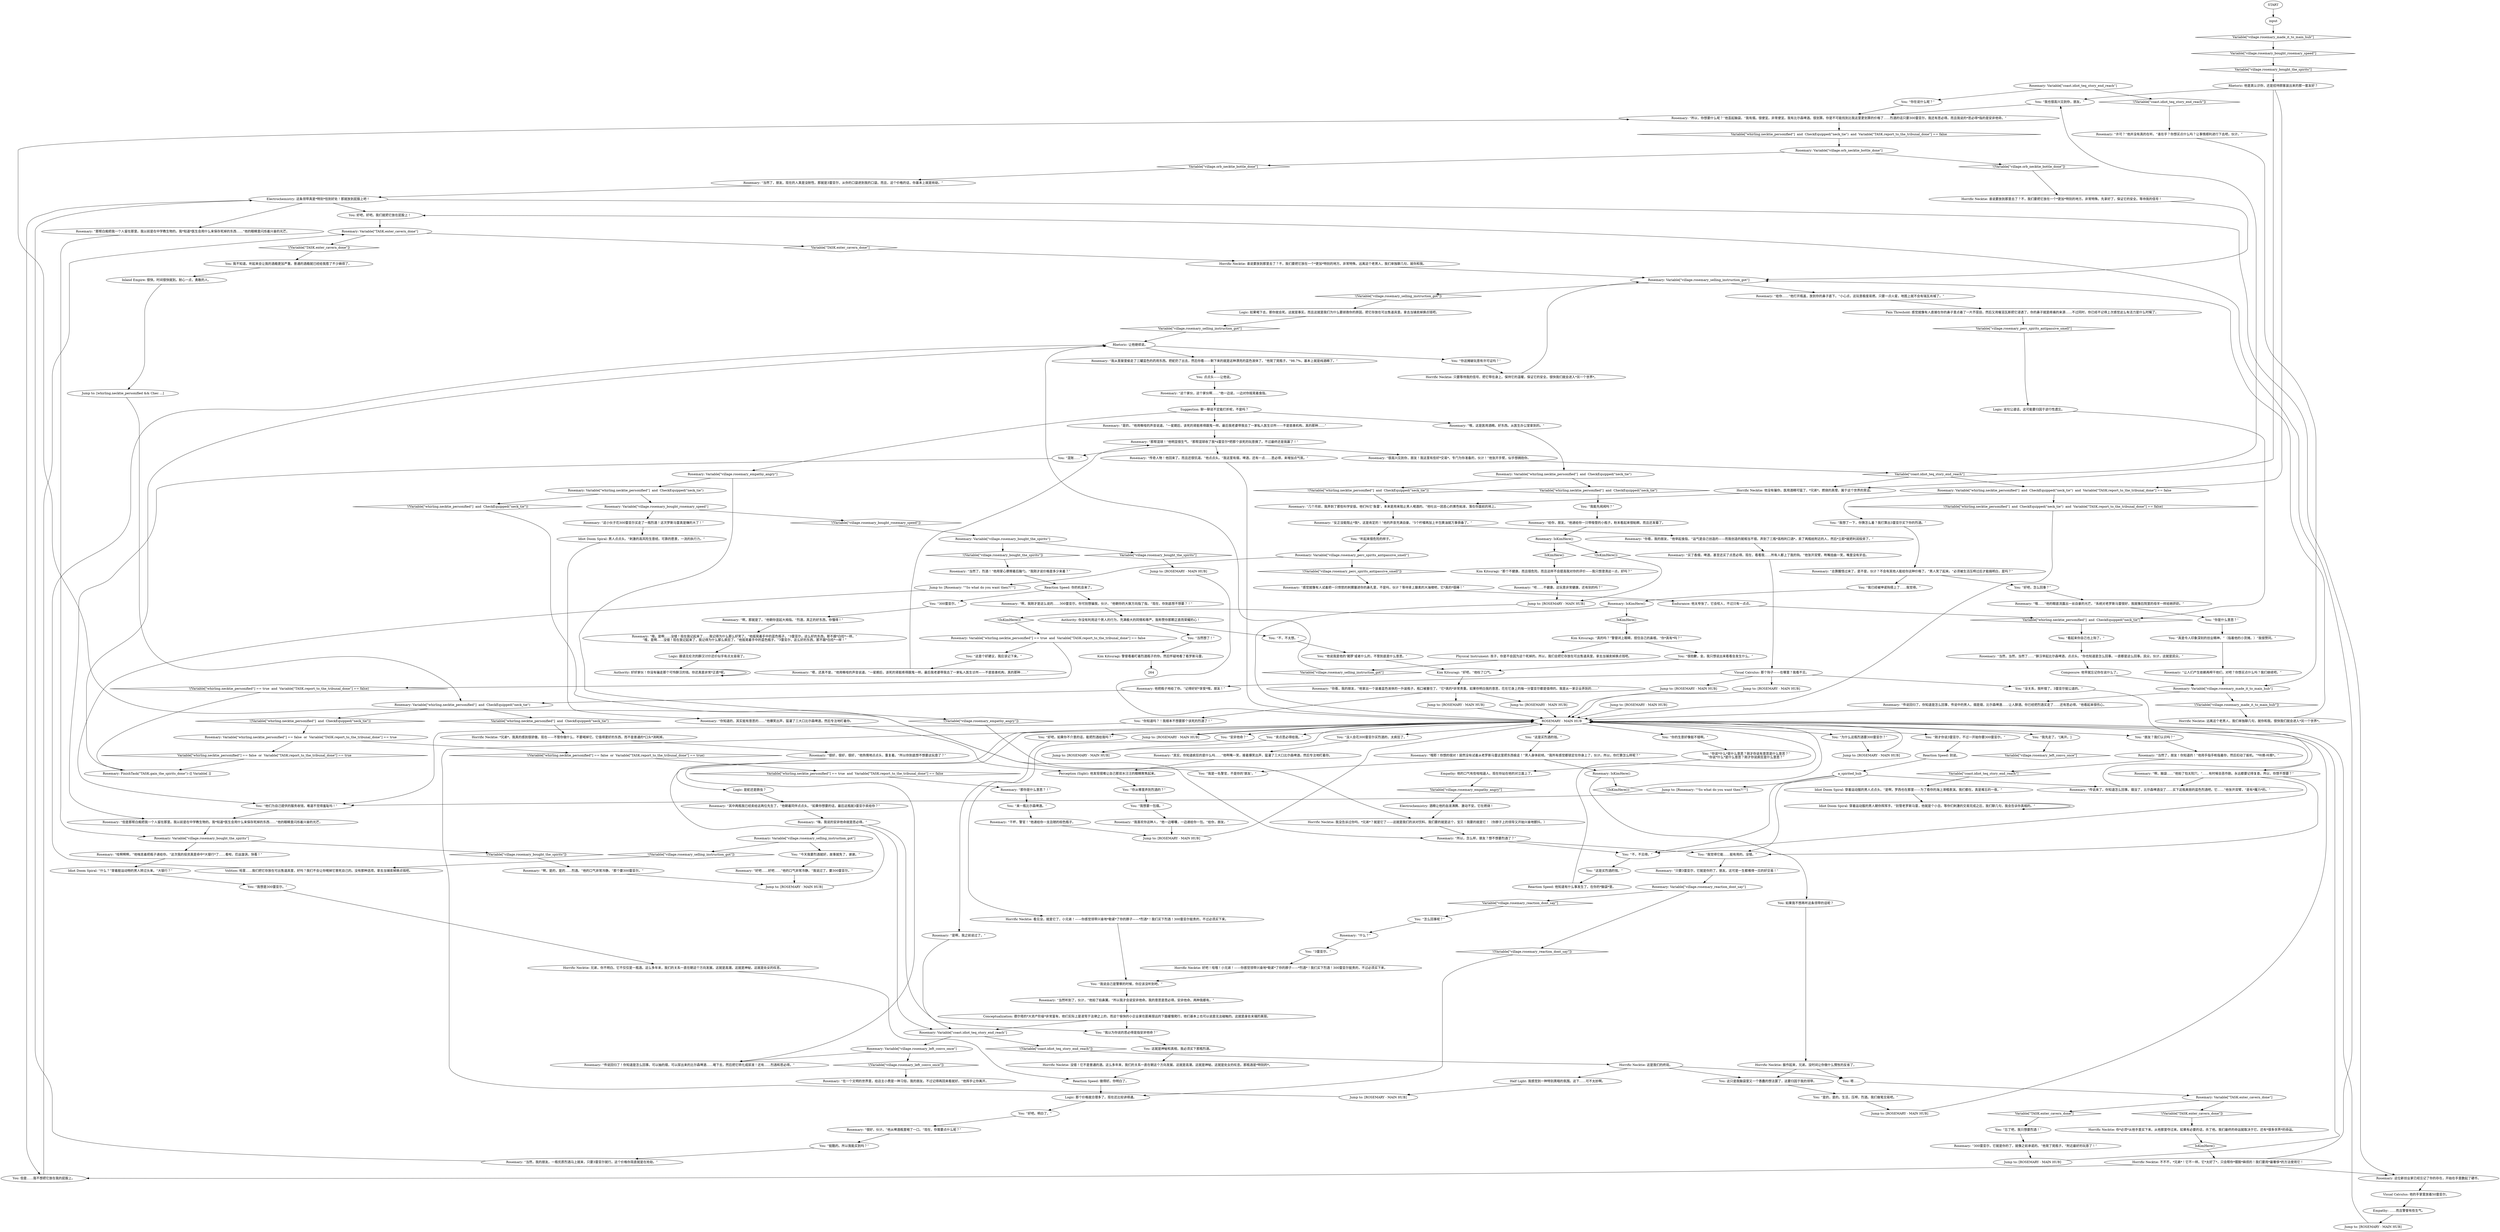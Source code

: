 # VILLAGE / ROSEMARY
# Rosemary (previously known as Under Control) -- the member of the Union of Moribund Alcoholics who sells you booze, smokes etc.
# ==================================================
digraph G {
	  0 [label="START"];
	  1 [label="input"];
	  2 [label="Suggestion: 聊一聊说不定能打折呢，不是吗？"];
	  3 [label="Logic: 说句公道话，这可能要归因于逆行性遗忘。"];
	  4 [label="Visual Calculus: 他的手掌里放着50雷亚尔。"];
	  5 [label="Kim Kitsuragi: “好吧，”他叹了口气。"];
	  6 [label="Rosemary: “所以，怎么样，朋友？想不想要烈酒了？”"];
	  7 [label="Rosemary: “买了香烟，啤酒，甚至还买了点思必得。现在，看看我……所有人都上了我的钩。”他张开双臂，咧嘴扭曲一笑，嘴里没有牙齿。"];
	  8 [label="Rosemary: “我喜欢你这种人，”他一边嘟囔，一边递给你一包。“给你，朋友。”"];
	  9 [label="Rosemary: “嗯，还真不是，”他用嘶哑的声音说道。“一星期后，该死的肾脏疼得跟鬼一样。最后我老婆带我去了一家私人医生诊所——不是慈善机构，真的那种……”"];
	  10 [label="a_spirited_hub"];
	  11 [label="You: “当然想了！”"];
	  12 [label="Rosemary: “让人们产生依赖再榨干他们，对吧？你想买点什么吗？我们继续吧。”"];
	  13 [label="You: 好吧，好吧。我们就把它放在屁股上！"];
	  14 [label="Kim Kitsuragi: “那个不健康。而且很危险。而且这样不会提高我对你的评价——我只想澄清这一点，好吗？”"];
	  15 [label="Kim Kitsuragi: “真的吗？”警督闭上眼睛，捏住自己的鼻根。“你*真有*吗？”"];
	  16 [label="You: “很抱歉，金。我只想说出来看看会发生什么。”"];
	  17 [label="Rosemary: Variable[\"TASK.enter_cavern_done\"]"];
	  18 [label="Variable[\"TASK.enter_cavern_done\"]", shape=diamond];
	  19 [label="!(Variable[\"TASK.enter_cavern_done\"])", shape=diamond];
	  20 [label="Rosemary: Variable[\"TASK.enter_cavern_done\"]"];
	  21 [label="Variable[\"TASK.enter_cavern_done\"]", shape=diamond];
	  22 [label="!(Variable[\"TASK.enter_cavern_done\"])", shape=diamond];
	  23 [label="Volition: 哈里……我们把它存放在可出售道具里，好吗？我们不会让你喝掉它害死自己的。没有那种选项。拿去当铺卖掉换点钱吧。"];
	  24 [label="Rosemary: “什么？”"];
	  25 [label="Rosemary: “几个月前，我弄到了那些科学安瓿。他们叫它‘鱼雷’。本来是用来阻止男人喝酒的。”他吐出一团恶心的黄色粘液，落在你面前的地上。"];
	  26 [label="You: “听起来很危险的样子。”"];
	  27 [label="Rosemary: “其中两瓶我已经卖给这两位先生了，”他朝着同伴点点头。“如果你想要的话，最后这瓶就3雷亚尔卖给你？”"];
	  28 [label="You: “不，不见得。”"];
	  29 [label="Rosemary: “感觉就像有人试着把一只愤怒的刺猬塞进你的鼻孔里，不是吗，伙计？等待肾上腺素的大海啸吧，它*真的*很棒！”"];
	  30 [label="You: “不，不太想。”"];
	  31 [label="You: “为什么这瓶烈酒要300雷亚尔？”"];
	  32 [label="Horrific Necktie: 振作起来，兄弟。没时间让你做什么惆怅的反省了。"];
	  33 [label="You: 但是……我不想把它放在我的屁股上。"];
	  34 [label="Idiot Doom Spiral: 穿着运动服的男人点点头。“是啊，罗西也在那里——为了看你的海上滑稽表演。我们都在。真是难忘的一夜。”"];
	  35 [label="Rosemary: “呸……不健康。这玩意非常健康。还有别的吗？”"];
	  36 [label="Authority: 你没有利用这个男人的行为，充满极大的同情和尊严。我称赞你那颗正直而荣耀的心！"];
	  37 [label="Endurance: 他太夸张了。它会咬人，不过只有一点点。"];
	  38 [label="Composure: 他早就忘记你在说什么了。"];
	  39 [label="Rosemary: “在一个文明的世界里，给店主小费是一种习俗，我的朋友。不过记得再回来看就好。”他挥手让你离开。"];
	  40 [label="Rosemary: “只要3雷亚尔，它就是你的了，朋友。这可是一生都难得一见的好交易！”"];
	  41 [label="Rosemary: “当然，当然，当然了……”醉汉举起比尔森啤酒，点点头。“你也知道是怎么回事。一直都是这么回事。民众，伙计，这就是民众。”"];
	  42 [label="ROSEMARY - MAIN HUB"];
	  43 [label="Rosemary: “很好，伙计。”他从啤酒瓶里喝了一口。“现在，你需要点什么呢？”"];
	  44 [label="You: “安非他命？”"];
	  45 [label="Rosemary: “当然了，朋友！你知道的！”他用手指手枪指着你，然后扣动了扳机。“*咔擦-咔擦*。”"];
	  46 [label="Horrific Necktie: 没错！它不是普通的酒。这么多年来，我们的关系一直在朝这个方向发展。这就是高潮。这就是神秘。这就是处女的叹息。那瓶酒是*特别的*。"];
	  47 [label="Rosemary: “当然，我的朋友。一瓶优质烈酒马上就来，只要3雷亚尔就行。这个价格你简直就是在抢劫。”"];
	  48 [label="Conceptualization: 德尔塔的*大资产阶级*非常富有，他们实际上是凌驾于法律之上的，而这个愉快的小企业家在距离很远的下面缓慢爬行，他们基本上也可以说是无法碰触的。这就是身处末端的美丽。"];
	  49 [label="Rosemary: Variable[\"whirling.necktie_personified\"] == false  or  Variable[\"TASK.report_to_the_tribunal_done\"] == true"];
	  50 [label="Variable[\"whirling.necktie_personified\"] == false  or  Variable[\"TASK.report_to_the_tribunal_done\"] == true", shape=diamond];
	  51 [label="!(Variable[\"whirling.necktie_personified\"] == false  or  Variable[\"TASK.report_to_the_tribunal_done\"] == true)", shape=diamond];
	  52 [label="Electrochemistry: 酒精让他的血液沸腾、激动不安。它在燃烧！"];
	  53 [label="Rosemary: “那帮混球！”他明显很生气。“那帮混球收了我*4雷亚尔*把那个该死的玩意摘了。不过最终还是我赢了！”"];
	  54 [label="Rosemary: “但是那帮白痴把我一个人留在那里。我以前是在中学教生物的。我*知道*医生会用什么来保存死掉的东西……”他的眼睛里闪烁着兴奋的光芒。"];
	  55 [label="Pain Threshold: 感觉就像有人直接在你的鼻子里点着了一片芥菜田，然后又用催泪瓦斯把它浸透了。你的鼻子就是疼痛的来源……不过同时，你已经不记得上次感觉这么有活力是什么时候了。"];
	  56 [label="Rosemary: “所以，你想要什么呢？”他歪起脑袋。“我有烟。很便宜。非常便宜。我有比尔森啤酒。很划算。你是不可能找到比我这里更划算的价格了……烈酒的话只要300雷亚尔。我还有思必得。而且我说的*思必得*指的是安非他命。”"];
	  57 [label="You: “我先走了。”[离开。]"];
	  58 [label="Jump to: [ROSEMARY - MAIN HUB]"];
	  59 [label="Rosemary: “其实，你知道疯狂的是什么吗……”他咧嘴一笑，接着爆笑出声，猛灌了三大口比尔森啤酒，然后专注地盯着你。"];
	  60 [label="Horrific Necktie: *兄弟*，我真的感到很骄傲。现在——不管你做什么，不要喝掉它。它值得更好的东西，而不是普通的*口头*消耗掉。"];
	  61 [label="Rosemary: Variable[\"village.rosemary_reaction_dont_say\"]"];
	  62 [label="Variable[\"village.rosemary_reaction_dont_say\"]", shape=diamond];
	  63 [label="!(Variable[\"village.rosemary_reaction_dont_say\"])", shape=diamond];
	  64 [label="Rosemary: IsKimHere()"];
	  65 [label="IsKimHere()", shape=diamond];
	  66 [label="!(IsKimHere())", shape=diamond];
	  67 [label="Horrific Necktie: 谁说要放到那里去了？不，我们要把它放在一个*更加*特别的地方。非常特殊。远离这个老男人，我们单独聊几句，就你和我。"];
	  68 [label="Perception (Sight): 他发现很难让自己那双水汪汪的眼睛聚焦起来。"];
	  69 [label="You: “我觉得它能……挺有用的。没错。”"];
	  70 [label="Jump to: [ROSEMARY - MAIN HUB]"];
	  71 [label="You: “你是什么意思？”"];
	  72 [label="You: “卖点思必得给我。”"];
	  73 [label="Logic: 跟语无伦次的醉汉讨价还价似乎有点太容易了。"];
	  74 [label="Jump to: [ROSEMARY - MAIN HUB]"];
	  75 [label="Visual Calculus: 那个钩子——在哪里？我看不见。"];
	  76 [label="Rosemary: “当然听到了，伙计，”他拍了拍鼻翼。“所以我才会说安非他命。我的意思是思必得。安非他命。两种我都有。”"];
	  77 [label="You: “我也很高兴见到你，朋友。”"];
	  78 [label="Rosemary: “好吧……好吧……”他的口气非常冷静。“我说过了，要300雷亚尔。”"];
	  79 [label="Jump to: [ROSEMARY - MAIN HUB]"];
	  80 [label="Rosemary: Variable[\"village.rosemary_bought_the_spirits\"]"];
	  81 [label="Variable[\"village.rosemary_bought_the_spirits\"]", shape=diamond];
	  82 [label="!(Variable[\"village.rosemary_bought_the_spirits\"])", shape=diamond];
	  83 [label="You: “你的生意好像挺不错啊。”"];
	  84 [label="Rosemary: “干杯，警官！”他递给你一支丑陋的棕色瓶子。"];
	  85 [label="You: “这是买烈酒的钱。”"];
	  86 [label="You: “300雷亚尔。”"];
	  87 [label="Rosemary: “啊，那就是了。”他朝你竖起大拇指。“烈酒，真正的好东西，你懂得！”"];
	  88 [label="Rosemary: Variable[\"village.orb_necktie_bottle_done\"]"];
	  89 [label="Variable[\"village.orb_necktie_bottle_done\"]", shape=diamond];
	  90 [label="!(Variable[\"village.orb_necktie_bottle_done\"])", shape=diamond];
	  91 [label="Rosemary: Variable[\"whirling.necktie_personified\"]  and  CheckEquipped(\"neck_tie\")"];
	  92 [label="Variable[\"whirling.necktie_personified\"]  and  CheckEquipped(\"neck_tie\")", shape=diamond];
	  93 [label="!(Variable[\"whirling.necktie_personified\"]  and  CheckEquipped(\"neck_tie\"))", shape=diamond];
	  94 [label="Logic: 那个价格就合理多了。现在还比较讲得通。"];
	  95 [label="Jump to: [ROSEMARY - MAIN HUB]"];
	  96 [label="Empathy: ……而且警督有些生气。"];
	  97 [label="Jump to: [ROSEMARY - MAIN HUB]"];
	  98 [label="Logic: 如果喝下去，那你就会死。这就是事实。而且这就是我们为什么要拯救你的原因，把它存放在可出售道具里。拿去当铺卖掉换点钱吧。"];
	  99 [label="Rosemary: Variable[\"whirling.necktie_personified\"]  and  CheckEquipped(\"neck_tie\")"];
	  100 [label="Variable[\"whirling.necktie_personified\"]  and  CheckEquipped(\"neck_tie\")", shape=diamond];
	  101 [label="!(Variable[\"whirling.necktie_personified\"]  and  CheckEquipped(\"neck_tie\"))", shape=diamond];
	  102 [label="Rosemary: “反正没能阻止*我*，这是肯定的！”他的声音充满自豪。“5个柠檬再加上半包黄油就万事俱备了。”"];
	  103 [label="You: “混账……”"];
	  104 [label="Idiot Doom Spiral: “什么？”穿着脏运动物的男人转过头来。“大银行？”"];
	  105 [label="Idiot Doom Spiral: 男人点点头。“刺激的高风险生意经。可靠的愿景，一流的执行力。”"];
	  106 [label="Reaction Speed: 你的机会来了。"];
	  107 [label="Rosemary: “啊，脑袋……”他拍了怕太阳穴。“……有时候会恶作剧。永远都要记得复查。所以，你想不想要？”"];
	  108 [label="You: “我以为你说的思必得是指安非他命？”"];
	  109 [label="You: “朋友？我们认识吗？”"];
	  110 [label="You: 这只是我脑袋里又一个愚蠢的想法罢了，这要归因于我的领带。"];
	  111 [label="Rosemary: “总算醒悟过来了，是不是，伙计？不会有其他人能给你这种价格了。”男人笑了起来。“必须被生活压榨过后才能搞明白，是吗？”"];
	  112 [label="Rosemary: IsKimHere()"];
	  113 [label="IsKimHere()", shape=diamond];
	  114 [label="!(IsKimHere())", shape=diamond];
	  115 [label="Rosemary: Variable[\"coast.idiot_teq_story_end_reach\"]"];
	  116 [label="Variable[\"coast.idiot_teq_story_end_reach\"]", shape=diamond];
	  117 [label="!(Variable[\"coast.idiot_teq_story_end_reach\"])", shape=diamond];
	  118 [label="You: “你在说什么呢？”"];
	  119 [label="Rosemary: Variable[\"whirling.necktie_personified\"]  and  CheckEquipped(\"neck_tie\")  and  Variable[\"TASK.report_to_the_tribunal_done\"] == false"];
	  120 [label="Variable[\"whirling.necktie_personified\"]  and  CheckEquipped(\"neck_tie\")  and  Variable[\"TASK.report_to_the_tribunal_done\"] == false", shape=diamond];
	  121 [label="!(Variable[\"whirling.necktie_personified\"]  and  CheckEquipped(\"neck_tie\")  and  Variable[\"TASK.report_to_the_tribunal_done\"] == false)", shape=diamond];
	  122 [label="You: “我想了一下，你猜怎么着？我打算出3雷亚尔买下你的烈酒。”"];
	  123 [label="You: “好吧，如果你不介意的话，能把烈酒给我吗？”"];
	  124 [label="Rosemary: “哦，这是医用酒精。好东西。从医生办公室拿到的。”"];
	  125 [label="You: “我想要一包烟。”"];
	  126 [label="You: “刚才你说3雷亚尔，不过一开始你要300雷亚尔。”"];
	  127 [label="Rosemary: IsKimHere()"];
	  128 [label="IsKimHere()", shape=diamond];
	  129 [label="!(IsKimHere())", shape=diamond];
	  130 [label="You: 如果我不想再听这条领带的话呢？"];
	  131 [label="Half Light: 我感觉到一种特别黑暗的氛围。这下……可不太妙啊。"];
	  132 [label="Jump to: [whirling.necktie_personified && Chec ...]"];
	  133 [label="Rosemary: “你知道的，其实挺有意思的……”他爆笑出声，猛灌了三大口比尔森啤酒，然后专注地盯着你。"];
	  134 [label="Rosemary: “这个家伙，这个家伙啊……”他一边说，一边对你摇晃着食指。"];
	  135 [label="Empathy: 他的口气有些咄咄逼人。现在你站在他的对立面上了。"];
	  136 [label="You: “来一瓶比尔森啤酒。”"];
	  137 [label="You: “没人会花300雷亚尔买烈酒的，太疯狂了。”"];
	  138 [label="Jump to: [ROSEMARY - MAIN HUB]"];
	  139 [label="You: “好吧。明白了。”"];
	  140 [label="Rosemary: Variable[\"coast.idiot_teq_story_end_reach\"]"];
	  141 [label="Variable[\"coast.idiot_teq_story_end_reach\"]", shape=diamond];
	  142 [label="!(Variable[\"coast.idiot_teq_story_end_reach\"])", shape=diamond];
	  143 [label="Rosemary: Variable[\"village.rosemary_left_convo_once\"]"];
	  144 [label="Variable[\"village.rosemary_left_convo_once\"]", shape=diamond];
	  145 [label="!(Variable[\"village.rosemary_left_convo_once\"])", shape=diamond];
	  146 [label="Rosemary: “传说回归了！你知道是怎么回事。可以抽的烟，可以尿出来的比尔森啤酒……喝下去，然后把它转化成尿液！还有……烈酒和思必得。”"];
	  147 [label="Rosemary: “当然了，烈酒！”他用掌心摩擦着后脑勺。“我刚才说价格是多少来着？”"];
	  148 [label="Rosemary: “是啊，我之前说过了。”"];
	  149 [label="You: 这就是神秘和真相，我必须买下那瓶烈酒。"];
	  150 [label="You: 嗯……"];
	  151 [label="Rosemary: 这位新创业家已经忘记了你的存在，开始在手里数起了硬币。"];
	  152 [label="Rosemary: “你看，我的朋友，”他拿出一个装着蓝色液体的一升装瓶子。瓶口被塞住了。“它*真的*非常贵重。如果你明白我的意思，花在它身上的每一分雷亚尔都是值得的。我是从一家企业弄到的……”"];
	  153 [label="Jump to: [ROSEMARY - MAIN HUB]"];
	  154 [label="Rhetoric: 让他继续说。"];
	  155 [label="You: “3雷亚尔。”"];
	  156 [label="Rosemary: “啊，我刚才是这么说的……300雷亚尔。你可别想骗我，伙计。”他朝你的大致方向指了指，“现在，你到底想不想要？！”"];
	  157 [label="Reaction Speed: 别说。"];
	  158 [label="Rosemary: “嗨，我说的安非他命就是思必得。”"];
	  159 [label="Horrific Necktie: 看见没，就是它了，小兄弟！——你感觉领带兴奋地*勒紧*了你的脖子——*烈酒*！我们买下烈酒！300雷亚尔挺贵的，不过必须买下来。"];
	  160 [label="Rosemary: “当然了，朋友。现在的人真是没耐性。那就是3雷亚尔，从你的口袋进到我的口袋。而且，这个价格的话，你基本上就是抢劫。”"];
	  161 [label="Jump to: [ROSEMARY - MAIN HUB]"];
	  162 [label="Electrochemistry: 这条领带真是*特别*恰到好处！那就放到屁股上吧！"];
	  163 [label="Rosemary: “很好，很好，很好，”他热情地点点头，重复着。“所以你到底想不想要这玩意了？”"];
	  164 [label="Rosemary: Variable[\"whirling.necktie_personified\"] == true  and  Variable[\"TASK.report_to_the_tribunal_done\"] == false"];
	  165 [label="Variable[\"whirling.necktie_personified\"] == true  and  Variable[\"TASK.report_to_the_tribunal_done\"] == false", shape=diamond];
	  166 [label="!(Variable[\"whirling.necktie_personified\"] == true  and  Variable[\"TASK.report_to_the_tribunal_done\"] == false)", shape=diamond];
	  167 [label="You: “这是个好建议，我应该记下来。”"];
	  168 [label="Rosemary: “你看，我的朋友，”他举起食指，“运气是自己创造的——而我创造的就相当不错。弄到了三瓶*高档利口酒*，卖了两瓶给附近的人，然后*立即*就把利润投资了。”"];
	  169 [label="You: “真是令人印象深刻的创业精神。”（指着他的小货摊。）“我很赞同。”"];
	  170 [label="Jump to: [ROSEMARY - MAIN HUB]"];
	  171 [label="Rosemary: Variable[\"village.rosemary_made_it_to_main_hub\"]"];
	  172 [label="Variable[\"village.rosemary_made_it_to_main_hub\"]", shape=diamond];
	  173 [label="!(Variable[\"village.rosemary_made_it_to_main_hub\"])", shape=diamond];
	  174 [label="Rosemary: “传说回归了。你知道是怎么回事，传说中的男人。烟是烟，比尔森啤酒……让人醉酒。你已经把烈酒买走了……还有思必得。”他看起来很伤心。"];
	  175 [label="Rhetoric: 他是真认识你，还是招待顾客装出来的那一套友好？"];
	  176 [label="Rosemary: “许可？”他并没有真的在听。“谁在乎？你想买点什么吗？让事情顺利进行下去吧，伙计。”"];
	  177 [label="Horrific Necktie: 只要等待我的信号。把它带在身上。保持它的温暖，保证它的安全。很快我们就会进入*另一个世界*。"];
	  178 [label="Horrific Necktie: 你*必须*从他手里买下来。从他那里夺过来。如果有必要的话，杀了他。我们最终的命运就取决于它。还有*很多世界*的命运。"];
	  179 [label="Reaction Speed: 做得好。你明白了。"];
	  180 [label="You: “怎么回事呢？”"];
	  181 [label="You: “你从哪里弄到烈酒的？”"];
	  182 [label="Rosemary: “是的，”他用嘶哑的声音说道。“一星期后，该死的肾脏疼得跟鬼一样。最后我老婆带我去了一家私人医生诊所——不是慈善机构，真的那种……”"];
	  183 [label="Rosemary: Variable[\"village.rosemary_perc_spirits_antipassive_smell\"]"];
	  184 [label="Variable[\"village.rosemary_perc_spirits_antipassive_smell\"]", shape=diamond];
	  185 [label="!(Variable[\"village.rosemary_perc_spirits_antipassive_smell\"])", shape=diamond];
	  186 [label="Jump to: [Rosemary: \"\"So what do you want then?!\"\"]"];
	  187 [label="You: “这是买烈酒的钱。”"];
	  188 [label="Jump to: [ROSEMARY - MAIN HUB]"];
	  189 [label="Jump to: [ROSEMARY - MAIN HUB]"];
	  190 [label="You: “挺酷的。所以我能买到吗？”"];
	  191 [label="You: “好吧，怎么回事？”"];
	  192 [label="Rosemary: “很高兴见到你，朋友！我这里有些好*交易*，专门为你准备的，伙计！”他张开手臂，似乎想拥抱你。"];
	  193 [label="Horrific Necktie: 远离这个老男人，我们单独聊几句，就你和我。很快我们就会进入*另一个世界*。"];
	  194 [label="You: “忘了吧，我只想要烈酒！”"];
	  195 [label="Rosemary: “我从里屋里偷走了三罐蓝色的药用东西。把蛇扔了出去，然后你看——剩下来的就是这种漂亮的蓝色液体了。”他晃了晃瓶子。“98.7%，基本上就是纯酒精了。”"];
	  196 [label="Rosemary: Variable[\"village.rosemary_bought_the_spirits\"]"];
	  197 [label="Variable[\"village.rosemary_bought_the_spirits\"]", shape=diamond];
	  198 [label="!(Variable[\"village.rosemary_bought_the_spirits\"])", shape=diamond];
	  199 [label="Rosemary: “哇啊啊啊，”他喘息着把瓶子递给你。“这次我的投资真是命中*大银行*了……看啦，厄运漩涡，快看！”"];
	  200 [label="Rosemary: “哦耶！你想的很对！居然没有试着从老罗斯马雷这里把东西偷走！”男人身体前倾。“我所有感觉都锁定在你身上了，伙计。所以，你打算怎么样呢？”"];
	  201 [label="Horrific Necktie: 兄弟，你不明白。它不仅仅是一瓶酒。这么多年来，我们的关系一直在朝这个方向发展。这就是高潮。这就是神秘。这就是处女的叹息。"];
	  202 [label="You: “是的，是的。生活，压榨，烈酒。我们做笔交易吧。”"];
	  203 [label="You: “我已经被坤诺钩搭上了……我觉得。”"];
	  204 [label="Jump to: [ROSEMARY - MAIN HUB]"];
	  205 [label="Logic: 是蛇还是肠虫？"];
	  206 [label="You: 点点头——让他说。"];
	  207 [label="You: “你知道吗？！我根本不想要那个该死的烈酒了！”"];
	  208 [label="Rosemary: Variable[\"village.rosemary_empathy_angry\"]"];
	  209 [label="Variable[\"village.rosemary_empathy_angry\"]", shape=diamond];
	  210 [label="!(Variable[\"village.rosemary_empathy_angry\"])", shape=diamond];
	  211 [label="Rosemary: Variable[\"whirling.necktie_personified\"]  and  CheckEquipped(\"neck_tie\")"];
	  212 [label="Variable[\"whirling.necktie_personified\"]  and  CheckEquipped(\"neck_tie\")", shape=diamond];
	  213 [label="!(Variable[\"whirling.necktie_personified\"]  and  CheckEquipped(\"neck_tie\"))", shape=diamond];
	  214 [label="Rosemary: Variable[\"village.rosemary_bought_rosemary_speed\"]"];
	  215 [label="Variable[\"village.rosemary_bought_rosemary_speed\"]", shape=diamond];
	  216 [label="!(Variable[\"village.rosemary_bought_rosemary_speed\"])", shape=diamond];
	  217 [label="Rosemary: “这小伙子花300雷亚尔买走了一瓶烈酒！这次罗斯马雷真是赚的大了！”"];
	  218 [label="You: “我想是300雷亚尔。”"];
	  219 [label="Jump to: [Rosemary: \"\"So what do you want then?!\"\"]"];
	  220 [label="You: “他说我是他的‘猪猡’或者什么的，不管到底是什么意思。”"];
	  221 [label="Physical Instrument: 孩子，你是不会因为这个死掉的。所以，我们会把它存放在可出售道具里。拿去当铺卖掉换点钱吧。"];
	  222 [label="Rosemary: FinishTask(\"TASK.gain_the_spirits_done\")--[[ Variable[ ]]"];
	  223 [label="Rosemary: “那你是什么意思？！”"];
	  224 [label="You: “他们为自己提供的服务收钱，难道不觉得羞耻吗！”"];
	  225 [label="Rosemary: “传奇人物！他回来了。而且还很饥渴。”他点点头。“我这里有烟，啤酒，还有一点……思必得，来增加点气氛。”"];
	  226 [label="Jump to: [ROSEMARY - MAIN HUB]"];
	  227 [label="Authority: 好好家伙！你没有骗走那个可怜醉汉的钱。你还真是非常*正直*呢。"];
	  228 [label="Rosemary: “哦，是啊……没错！现在我记起来了……我记得为什么那么好笑了。”他摇晃着手中的蓝色瓶子。“3雷亚尔，这么好的东西，那不跟*白捡*一样。”\n“哦，是啊……没错！现在我记起来了，我记得为什么那么疯狂了。”他摇晃着手中的蓝色瓶子。“3雷亚尔，这么好的东西，那不跟*白捡*一样！”"];
	  229 [label="Horrific Necktie: 好吧！哇哦！小兄弟！——你感觉领带兴奋地*勒紧*了你的脖子——*烈酒*！我们买下烈酒！300雷亚尔挺贵的，不过必须买下来。"];
	  230 [label="Horrific Necktie: 谁说要放到那里去了？不，我们要把它放在一个*更加*特别的地方。非常特殊。先拿好了，保证它的安全。等待我的信号！"];
	  231 [label="You: 我不知道。听起来会让我的酒瘾更加严重。普通的酒瘾就已经给我惹了不少麻烦了。"];
	  232 [label="Rosemary: “那帮白痴把我一个人留在那里。我以前是在中学教生物的。我*知道*医生会用什么来保存死掉的东西……”他的眼睛里闪烁着兴奋的光芒。"];
	  233 [label="Rosemary: “哦……”他的眼底流露出一丝自豪的光芒。“系统对老罗斯马雷很好，我就像后院里的母羊一样给她挤奶。”"];
	  234 [label="You: “你说*什么*是什么意思？刚才你说有意思是什么意思？”\n“你说*什么*是什么意思？刚才你说疯狂是什么意思？”"];
	  235 [label="You: “你这摊破玩意有许可证吗？”"];
	  236 [label="You: “没关系，我听错了。3雷亚尔挺公道的。”"];
	  237 [label="You: “我是一名警官，不是你的‘朋友’。”"];
	  238 [label="Horrific Necktie: 他没有骗你。医用酒精可猛了，*兄弟*。燃烧的真理，属于这个世界的笑话。"];
	  239 [label="You: “我能先闻闻吗？”"];
	  240 [label="Rosemary: “传说来了。你知道怎么回事。烟没了，比尔森啤酒没了……买下这瓶美丽的蓝色烈酒吧。它……”他张开双臂，“是有*魔力*的。”"];
	  241 [label="Rosemary: “啊，是的，是的……烈酒。”他的口气非常冷静。“那个要300雷亚尔。”"];
	  242 [label="Rosemary: “300雷亚尔，它就是你的了，就像之前承诺的。”他晃了晃瓶子。“附近最好的玩意了！”"];
	  243 [label="Kim Kitsuragi: 警督看着盯着烈酒瓶子的你。然后怀疑地看了看罗斯马雷。"];
	  244 [label="Horrific Necktie: 不不不，*兄弟*！它不一样。它*太好了*，只会帮你*摆脱*麻烦的！我们要用*最奢侈*的方法使用它！"];
	  245 [label="Inland Empire: 很快。时间很快就到。耐心一点，勇敢的人。"];
	  246 [label="Rosemary: Variable[\"village.rosemary_selling_instruction_got\"]"];
	  247 [label="Variable[\"village.rosemary_selling_instruction_got\"]", shape=diamond];
	  248 [label="!(Variable[\"village.rosemary_selling_instruction_got\"])", shape=diamond];
	  249 [label="Rosemary: “给你……”他打开瓶盖，放到你的鼻子底下。“小心点，这玩意极度易燃。只要一点火星，地图上就不会有瑞瓦肖城了。”"];
	  250 [label="Rosemary: “给你，朋友。”他递给你一只带吸管的小瓶子。粉末看起来很粘稠，而且还发霉了。"];
	  251 [label="Jump to: [ROSEMARY - MAIN HUB]"];
	  252 [label="Idiot Doom Spiral: 穿着运动服的男人朝你挥挥手。“别管老罗斯马雷，他就是个小丑。等你们刺激的交易完成之后，我们聊几句，我会告诉你真相的。”"];
	  253 [label="Horrific Necktie: 这是我们的终局。"];
	  254 [label="You: “我说自己是警察的时候，你应该没听到吧。”"];
	  255 [label="Rosemary: Variable[\"village.rosemary_selling_instruction_got\"]"];
	  256 [label="Variable[\"village.rosemary_selling_instruction_got\"]", shape=diamond];
	  257 [label="!(Variable[\"village.rosemary_selling_instruction_got\"])", shape=diamond];
	  258 [label="You: “今天我要烈酒就好，故事就免了，谢谢。”"];
	  259 [label="Jump to: [ROSEMARY - MAIN HUB]"];
	  260 [label="Horrific Necktie: 我没告诉过你吗，*兄弟*？就是它了——这就是我们的派对饮料。我们要的就是这个，宝贝！我要的就是它！（你脖子上的领导又开始兴奋地颤抖。）"];
	  261 [label="You: “看起来你自己也上钩了。”"];
	  262 [label="Rosemary: 他把瓶子地给了你。“记得好好*享受*哦，朋友！”"];
	  263 [label="Reaction Speed: 他知道有什么事发生了。在你的*脑袋*里。"];
	  0 -> 1
	  1 -> 172
	  2 -> 208
	  2 -> 124
	  2 -> 182
	  3 -> 212
	  4 -> 96
	  5 -> 152
	  6 -> 28
	  6 -> 69
	  7 -> 75
	  8 -> 79
	  9 -> 53
	  10 -> 240
	  10 -> 219
	  10 -> 28
	  10 -> 69
	  11 -> 243
	  12 -> 171
	  13 -> 17
	  14 -> 35
	  15 -> 16
	  15 -> 221
	  16 -> 5
	  17 -> 18
	  17 -> 19
	  18 -> 67
	  19 -> 231
	  20 -> 21
	  20 -> 22
	  21 -> 194
	  22 -> 178
	  23 -> 154
	  24 -> 155
	  25 -> 102
	  26 -> 183
	  27 -> 158
	  28 -> 187
	  29 -> 37
	  30 -> 220
	  31 -> 153
	  32 -> 150
	  32 -> 110
	  33 -> 17
	  34 -> 252
	  35 -> 58
	  36 -> 11
	  36 -> 30
	  37 -> 212
	  38 -> 171
	  40 -> 61
	  41 -> 38
	  42 -> 72
	  42 -> 137
	  42 -> 44
	  42 -> 109
	  42 -> 83
	  42 -> 85
	  42 -> 57
	  42 -> 123
	  42 -> 188
	  42 -> 126
	  42 -> 31
	  43 -> 190
	  44 -> 159
	  45 -> 141
	  46 -> 179
	  47 -> 162
	  48 -> 140
	  48 -> 108
	  49 -> 50
	  49 -> 51
	  50 -> 222
	  51 -> 165
	  52 -> 260
	  53 -> 192
	  53 -> 225
	  53 -> 103
	  54 -> 196
	  55 -> 184
	  56 -> 120
	  57 -> 144
	  58 -> 42
	  59 -> 68
	  60 -> 163
	  61 -> 62
	  61 -> 63
	  62 -> 180
	  63 -> 94
	  64 -> 65
	  64 -> 66
	  65 -> 15
	  66 -> 164
	  67 -> 246
	  68 -> 181
	  69 -> 40
	  70 -> 42
	  71 -> 169
	  72 -> 251
	  73 -> 227
	  74 -> 42
	  75 -> 170
	  75 -> 204
	  75 -> 236
	  75 -> 262
	  76 -> 48
	  77 -> 56
	  78 -> 189
	  79 -> 42
	  80 -> 81
	  80 -> 82
	  81 -> 226
	  82 -> 147
	  83 -> 234
	  84 -> 79
	  85 -> 200
	  86 -> 87
	  87 -> 228
	  88 -> 89
	  88 -> 90
	  89 -> 160
	  90 -> 230
	  91 -> 92
	  91 -> 93
	  92 -> 60
	  93 -> 49
	  94 -> 139
	  95 -> 42
	  96 -> 97
	  97 -> 42
	  98 -> 256
	  99 -> 100
	  99 -> 101
	  100 -> 239
	  101 -> 25
	  102 -> 168
	  102 -> 26
	  103 -> 54
	  104 -> 218
	  105 -> 133
	  106 -> 156
	  106 -> 86
	  107 -> 240
	  107 -> 28
	  107 -> 69
	  108 -> 149
	  109 -> 45
	  110 -> 202
	  111 -> 203
	  111 -> 191
	  112 -> 113
	  112 -> 114
	  113 -> 14
	  114 -> 58
	  115 -> 117
	  115 -> 118
	  116 -> 77
	  116 -> 238
	  116 -> 119
	  117 -> 176
	  118 -> 56
	  119 -> 121
	  119 -> 122
	  120 -> 88
	  121 -> 42
	  122 -> 111
	  123 -> 148
	  124 -> 99
	  125 -> 8
	  126 -> 157
	  127 -> 129
	  127 -> 130
	  128 -> 244
	  129 -> 42
	  130 -> 32
	  131 -> 95
	  132 -> 91
	  133 -> 68
	  134 -> 2
	  135 -> 209
	  136 -> 84
	  137 -> 59
	  138 -> 42
	  139 -> 43
	  140 -> 142
	  140 -> 143
	  141 -> 34
	  142 -> 253
	  143 -> 145
	  143 -> 146
	  145 -> 39
	  146 -> 42
	  147 -> 106
	  148 -> 140
	  149 -> 46
	  150 -> 20
	  151 -> 4
	  152 -> 138
	  152 -> 259
	  152 -> 207
	  153 -> 42
	  154 -> 235
	  154 -> 195
	  155 -> 229
	  156 -> 36
	  157 -> 10
	  158 -> 140
	  158 -> 108
	  158 -> 255
	  159 -> 254
	  160 -> 162
	  161 -> 42
	  162 -> 232
	  162 -> 33
	  162 -> 13
	  162 -> 151
	  163 -> 205
	  164 -> 166
	  164 -> 167
	  165 -> 223
	  166 -> 222
	  167 -> 9
	  168 -> 7
	  169 -> 12
	  170 -> 42
	  171 -> 173
	  171 -> 174
	  172 -> 215
	  173 -> 193
	  174 -> 42
	  175 -> 77
	  175 -> 238
	  175 -> 119
	  176 -> 171
	  177 -> 246
	  178 -> 128
	  179 -> 94
	  180 -> 24
	  181 -> 125
	  182 -> 53
	  183 -> 185
	  183 -> 186
	  184 -> 3
	  185 -> 29
	  186 -> 224
	  187 -> 263
	  188 -> 42
	  189 -> 42
	  190 -> 47
	  191 -> 233
	  192 -> 116
	  193 -> 246
	  194 -> 242
	  195 -> 206
	  196 -> 198
	  196 -> 199
	  197 -> 175
	  198 -> 241
	  199 -> 104
	  200 -> 237
	  200 -> 127
	  201 -> 179
	  202 -> 161
	  203 -> 64
	  204 -> 42
	  205 -> 27
	  206 -> 134
	  207 -> 224
	  208 -> 210
	  208 -> 211
	  209 -> 52
	  210 -> 260
	  211 -> 213
	  211 -> 214
	  212 -> 261
	  213 -> 6
	  214 -> 216
	  214 -> 217
	  215 -> 197
	  216 -> 80
	  217 -> 105
	  218 -> 201
	  219 -> 224
	  220 -> 5
	  221 -> 247
	  222 -> 154
	  223 -> 136
	  224 -> 54
	  225 -> 42
	  226 -> 42
	  227 -> 227
	  228 -> 73
	  229 -> 254
	  230 -> 246
	  231 -> 245
	  232 -> 196
	  233 -> 71
	  234 -> 135
	  235 -> 177
	  236 -> 107
	  237 -> 56
	  238 -> 25
	  239 -> 250
	  240 -> 42
	  241 -> 189
	  242 -> 74
	  243 -> 264
	  244 -> 33
	  244 -> 13
	  244 -> 151
	  245 -> 132
	  246 -> 248
	  246 -> 249
	  247 -> 154
	  248 -> 98
	  249 -> 55
	  250 -> 112
	  251 -> 42
	  252 -> 252
	  253 -> 150
	  253 -> 131
	  253 -> 110
	  254 -> 76
	  255 -> 257
	  255 -> 258
	  256 -> 154
	  257 -> 23
	  258 -> 78
	  259 -> 42
	  260 -> 6
	  261 -> 41
	  262 -> 91
	  263 -> 42
}

